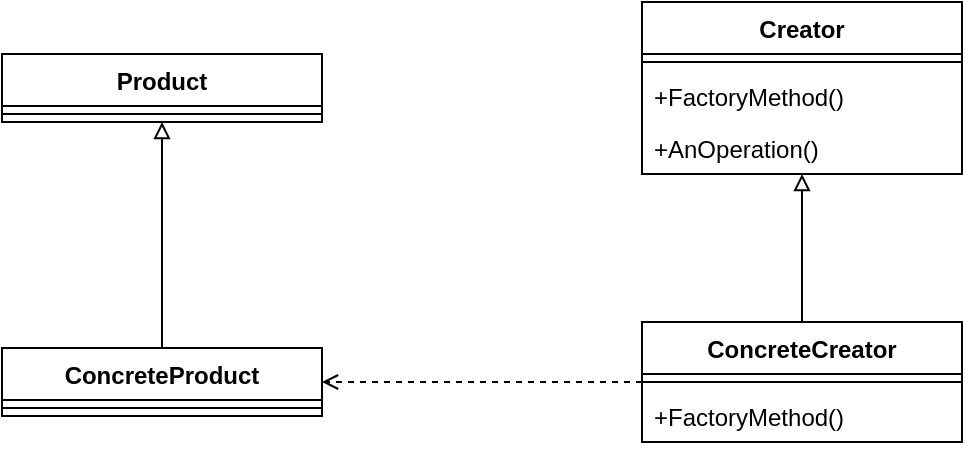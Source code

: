 <mxfile version="22.1.11" type="device">
  <diagram name="第 1 页" id="cc9WZsGOrqXpTg56DWal">
    <mxGraphModel dx="1434" dy="844" grid="1" gridSize="10" guides="1" tooltips="1" connect="1" arrows="1" fold="1" page="1" pageScale="1" pageWidth="827" pageHeight="1169" math="0" shadow="0">
      <root>
        <mxCell id="0" />
        <mxCell id="1" parent="0" />
        <mxCell id="k8TtodXIO8WaNIzignQ3-1" value="Product" style="swimlane;fontStyle=1;align=center;verticalAlign=top;childLayout=stackLayout;horizontal=1;startSize=26;horizontalStack=0;resizeParent=1;resizeParentMax=0;resizeLast=0;collapsible=1;marginBottom=0;whiteSpace=wrap;html=1;" vertex="1" parent="1">
          <mxGeometry x="80" y="266" width="160" height="34" as="geometry" />
        </mxCell>
        <mxCell id="k8TtodXIO8WaNIzignQ3-3" value="" style="line;strokeWidth=1;fillColor=none;align=left;verticalAlign=middle;spacingTop=-1;spacingLeft=3;spacingRight=3;rotatable=0;labelPosition=right;points=[];portConstraint=eastwest;strokeColor=inherit;" vertex="1" parent="k8TtodXIO8WaNIzignQ3-1">
          <mxGeometry y="26" width="160" height="8" as="geometry" />
        </mxCell>
        <mxCell id="k8TtodXIO8WaNIzignQ3-5" value="Creator" style="swimlane;fontStyle=1;align=center;verticalAlign=top;childLayout=stackLayout;horizontal=1;startSize=26;horizontalStack=0;resizeParent=1;resizeParentMax=0;resizeLast=0;collapsible=1;marginBottom=0;whiteSpace=wrap;html=1;" vertex="1" parent="1">
          <mxGeometry x="400" y="240" width="160" height="86" as="geometry" />
        </mxCell>
        <mxCell id="k8TtodXIO8WaNIzignQ3-7" value="" style="line;strokeWidth=1;fillColor=none;align=left;verticalAlign=middle;spacingTop=-1;spacingLeft=3;spacingRight=3;rotatable=0;labelPosition=right;points=[];portConstraint=eastwest;strokeColor=inherit;" vertex="1" parent="k8TtodXIO8WaNIzignQ3-5">
          <mxGeometry y="26" width="160" height="8" as="geometry" />
        </mxCell>
        <mxCell id="k8TtodXIO8WaNIzignQ3-8" value="+FactoryMethod()" style="text;strokeColor=none;fillColor=none;align=left;verticalAlign=top;spacingLeft=4;spacingRight=4;overflow=hidden;rotatable=0;points=[[0,0.5],[1,0.5]];portConstraint=eastwest;whiteSpace=wrap;html=1;" vertex="1" parent="k8TtodXIO8WaNIzignQ3-5">
          <mxGeometry y="34" width="160" height="26" as="geometry" />
        </mxCell>
        <mxCell id="k8TtodXIO8WaNIzignQ3-9" value="+AnOperation()" style="text;strokeColor=none;fillColor=none;align=left;verticalAlign=top;spacingLeft=4;spacingRight=4;overflow=hidden;rotatable=0;points=[[0,0.5],[1,0.5]];portConstraint=eastwest;whiteSpace=wrap;html=1;" vertex="1" parent="k8TtodXIO8WaNIzignQ3-5">
          <mxGeometry y="60" width="160" height="26" as="geometry" />
        </mxCell>
        <mxCell id="k8TtodXIO8WaNIzignQ3-17" style="edgeStyle=none;rounded=0;orthogonalLoop=1;jettySize=auto;html=1;dashed=1;endArrow=open;endFill=0;" edge="1" parent="1" source="k8TtodXIO8WaNIzignQ3-10" target="k8TtodXIO8WaNIzignQ3-14">
          <mxGeometry relative="1" as="geometry" />
        </mxCell>
        <mxCell id="k8TtodXIO8WaNIzignQ3-19" style="edgeStyle=none;rounded=0;orthogonalLoop=1;jettySize=auto;html=1;endArrow=block;endFill=0;" edge="1" parent="1" source="k8TtodXIO8WaNIzignQ3-10" target="k8TtodXIO8WaNIzignQ3-5">
          <mxGeometry relative="1" as="geometry" />
        </mxCell>
        <mxCell id="k8TtodXIO8WaNIzignQ3-10" value="ConcreteCreator" style="swimlane;fontStyle=1;align=center;verticalAlign=top;childLayout=stackLayout;horizontal=1;startSize=26;horizontalStack=0;resizeParent=1;resizeParentMax=0;resizeLast=0;collapsible=1;marginBottom=0;whiteSpace=wrap;html=1;" vertex="1" parent="1">
          <mxGeometry x="400" y="400" width="160" height="60" as="geometry" />
        </mxCell>
        <mxCell id="k8TtodXIO8WaNIzignQ3-11" value="" style="line;strokeWidth=1;fillColor=none;align=left;verticalAlign=middle;spacingTop=-1;spacingLeft=3;spacingRight=3;rotatable=0;labelPosition=right;points=[];portConstraint=eastwest;strokeColor=inherit;" vertex="1" parent="k8TtodXIO8WaNIzignQ3-10">
          <mxGeometry y="26" width="160" height="8" as="geometry" />
        </mxCell>
        <mxCell id="k8TtodXIO8WaNIzignQ3-12" value="+FactoryMethod()" style="text;strokeColor=none;fillColor=none;align=left;verticalAlign=top;spacingLeft=4;spacingRight=4;overflow=hidden;rotatable=0;points=[[0,0.5],[1,0.5]];portConstraint=eastwest;whiteSpace=wrap;html=1;" vertex="1" parent="k8TtodXIO8WaNIzignQ3-10">
          <mxGeometry y="34" width="160" height="26" as="geometry" />
        </mxCell>
        <mxCell id="k8TtodXIO8WaNIzignQ3-18" style="edgeStyle=none;rounded=0;orthogonalLoop=1;jettySize=auto;html=1;endArrow=block;endFill=0;" edge="1" parent="1" source="k8TtodXIO8WaNIzignQ3-14" target="k8TtodXIO8WaNIzignQ3-1">
          <mxGeometry relative="1" as="geometry" />
        </mxCell>
        <mxCell id="k8TtodXIO8WaNIzignQ3-14" value="ConcreteProduct" style="swimlane;fontStyle=1;align=center;verticalAlign=top;childLayout=stackLayout;horizontal=1;startSize=26;horizontalStack=0;resizeParent=1;resizeParentMax=0;resizeLast=0;collapsible=1;marginBottom=0;whiteSpace=wrap;html=1;" vertex="1" parent="1">
          <mxGeometry x="80" y="413" width="160" height="34" as="geometry" />
        </mxCell>
        <mxCell id="k8TtodXIO8WaNIzignQ3-15" value="" style="line;strokeWidth=1;fillColor=none;align=left;verticalAlign=middle;spacingTop=-1;spacingLeft=3;spacingRight=3;rotatable=0;labelPosition=right;points=[];portConstraint=eastwest;strokeColor=inherit;" vertex="1" parent="k8TtodXIO8WaNIzignQ3-14">
          <mxGeometry y="26" width="160" height="8" as="geometry" />
        </mxCell>
      </root>
    </mxGraphModel>
  </diagram>
</mxfile>
